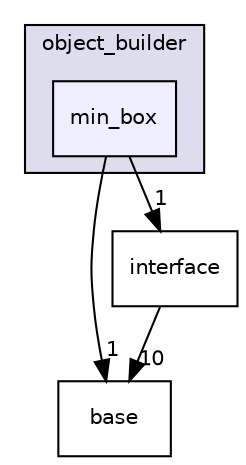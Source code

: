 digraph "modules/perception/obstacle/lidar/object_builder/min_box" {
  compound=true
  node [ fontsize="10", fontname="Helvetica"];
  edge [ labelfontsize="10", labelfontname="Helvetica"];
  subgraph clusterdir_71c9c4a3e8d97e4822e238f277be0645 {
    graph [ bgcolor="#ddddee", pencolor="black", label="object_builder" fontname="Helvetica", fontsize="10", URL="dir_71c9c4a3e8d97e4822e238f277be0645.html"]
  dir_80d259ed3707ad298759dca14311dadd [shape=box, label="min_box", style="filled", fillcolor="#eeeeff", pencolor="black", URL="dir_80d259ed3707ad298759dca14311dadd.html"];
  }
  dir_3220e30e13cded4e45f58b87a1a3558a [shape=box label="base" URL="dir_3220e30e13cded4e45f58b87a1a3558a.html"];
  dir_0e511d950e936e02d380312a7eeeff9e [shape=box label="interface" URL="dir_0e511d950e936e02d380312a7eeeff9e.html"];
  dir_0e511d950e936e02d380312a7eeeff9e->dir_3220e30e13cded4e45f58b87a1a3558a [headlabel="10", labeldistance=1.5 headhref="dir_000156_000037.html"];
  dir_80d259ed3707ad298759dca14311dadd->dir_3220e30e13cded4e45f58b87a1a3558a [headlabel="1", labeldistance=1.5 headhref="dir_000158_000037.html"];
  dir_80d259ed3707ad298759dca14311dadd->dir_0e511d950e936e02d380312a7eeeff9e [headlabel="1", labeldistance=1.5 headhref="dir_000158_000156.html"];
}
